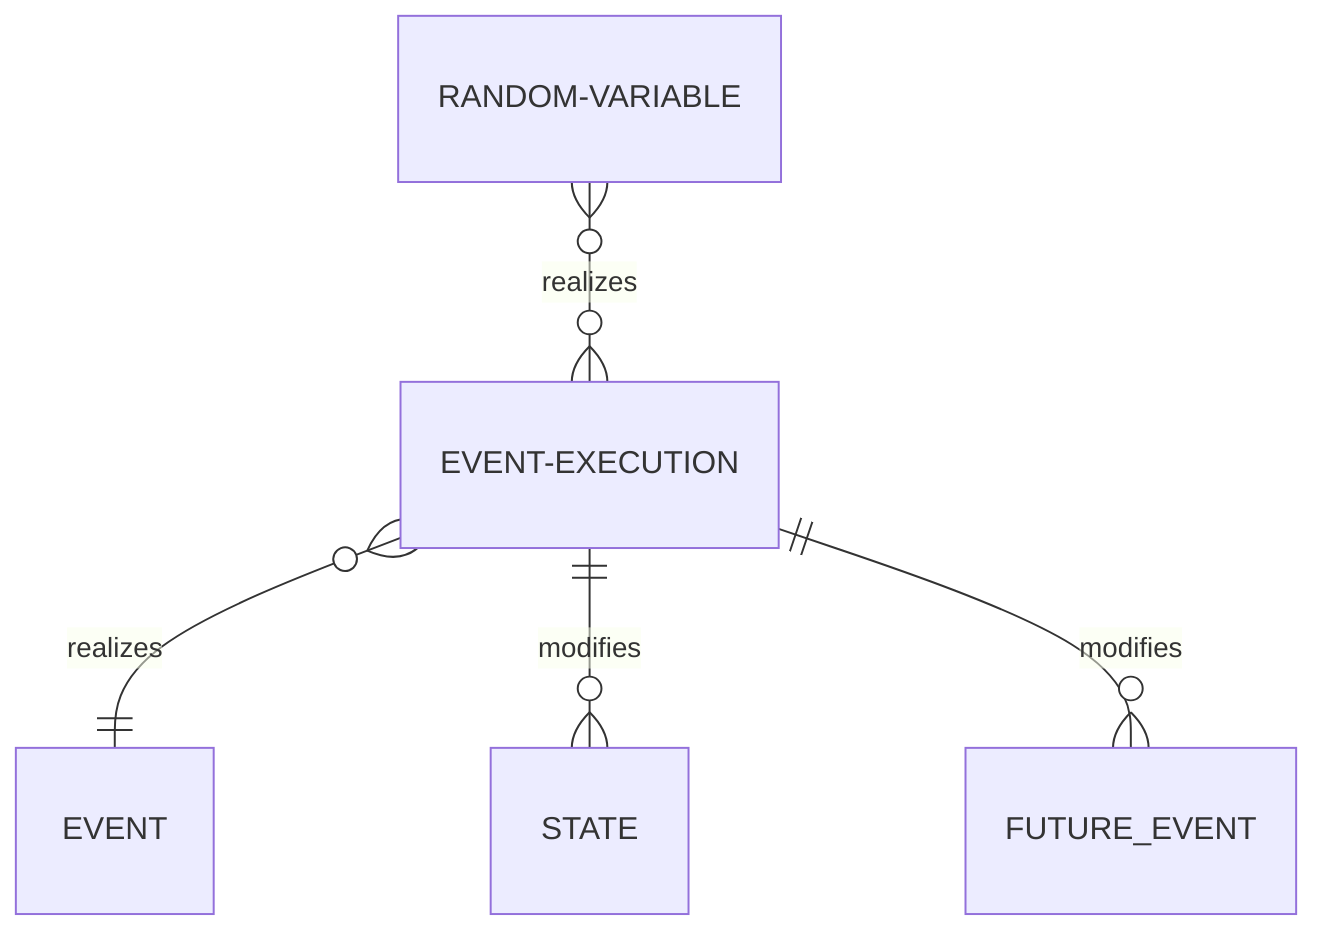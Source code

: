 erDiagram
   	RANDOM-VARIABLE o{--o{ EVENT-EXECUTION : "realizes"
   	EVENT-EXECUTION o{--|| EVENT : "realizes"
    EVENT-EXECUTION ||--o{ STATE : "modifies"
    EVENT-EXECUTION ||--o{ FUTURE_EVENT : "modifies"